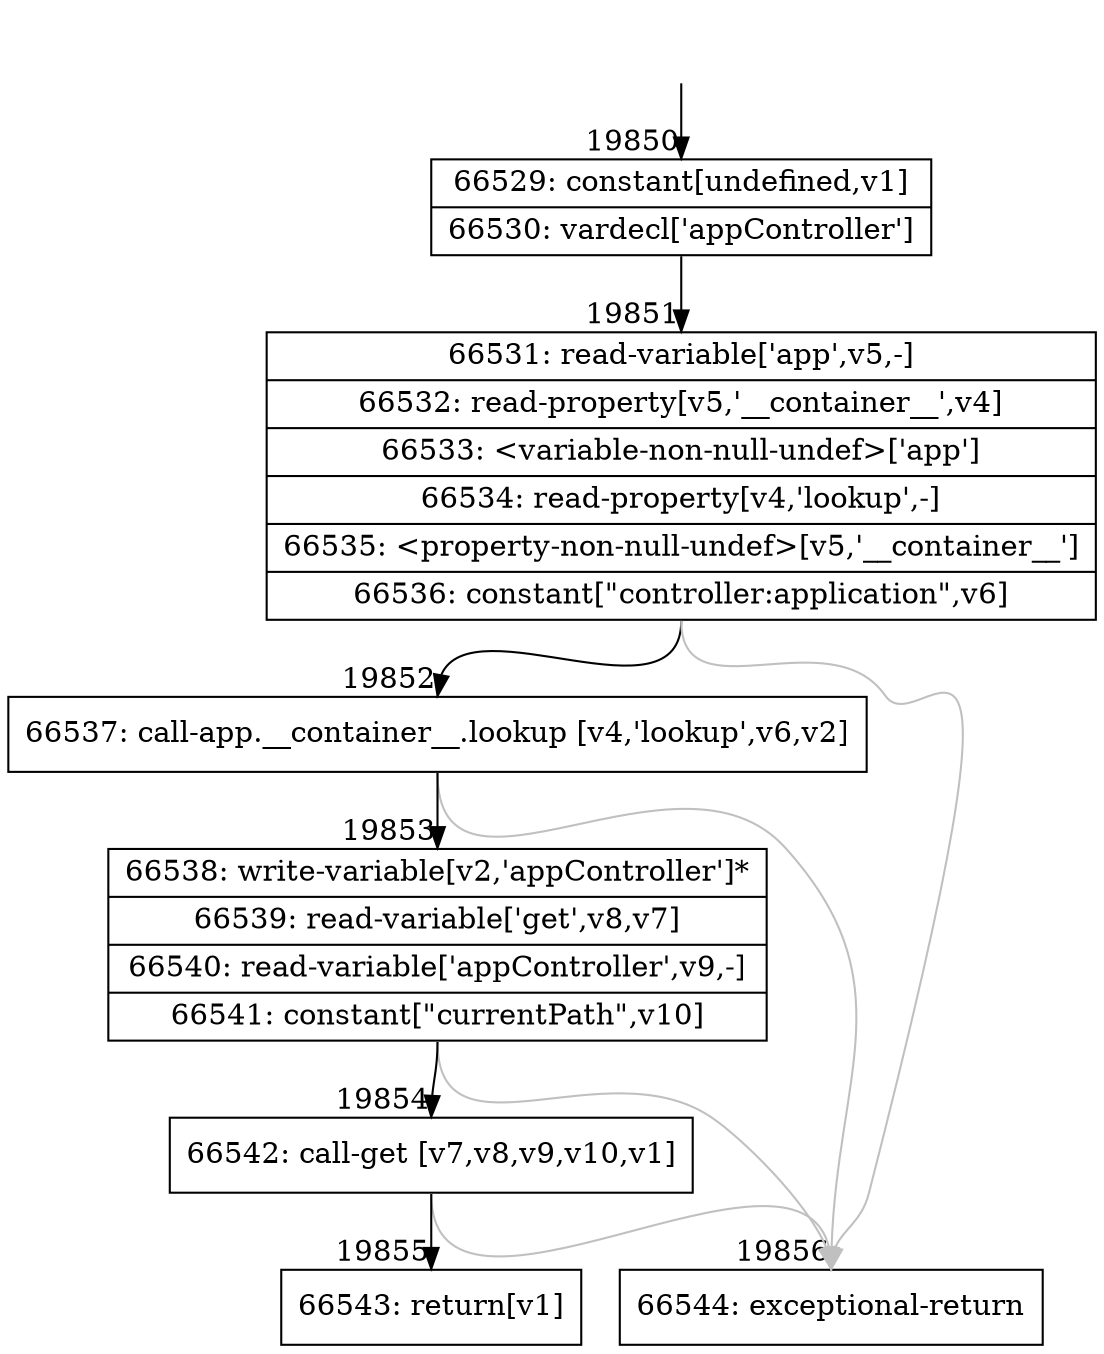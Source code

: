 digraph {
rankdir="TD"
BB_entry1721[shape=none,label=""];
BB_entry1721 -> BB19850 [tailport=s, headport=n, headlabel="    19850"]
BB19850 [shape=record label="{66529: constant[undefined,v1]|66530: vardecl['appController']}" ] 
BB19850 -> BB19851 [tailport=s, headport=n, headlabel="      19851"]
BB19851 [shape=record label="{66531: read-variable['app',v5,-]|66532: read-property[v5,'__container__',v4]|66533: \<variable-non-null-undef\>['app']|66534: read-property[v4,'lookup',-]|66535: \<property-non-null-undef\>[v5,'__container__']|66536: constant[\"controller:application\",v6]}" ] 
BB19851 -> BB19852 [tailport=s, headport=n, headlabel="      19852"]
BB19851 -> BB19856 [tailport=s, headport=n, color=gray, headlabel="      19856"]
BB19852 [shape=record label="{66537: call-app.__container__.lookup [v4,'lookup',v6,v2]}" ] 
BB19852 -> BB19853 [tailport=s, headport=n, headlabel="      19853"]
BB19852 -> BB19856 [tailport=s, headport=n, color=gray]
BB19853 [shape=record label="{66538: write-variable[v2,'appController']*|66539: read-variable['get',v8,v7]|66540: read-variable['appController',v9,-]|66541: constant[\"currentPath\",v10]}" ] 
BB19853 -> BB19854 [tailport=s, headport=n, headlabel="      19854"]
BB19853 -> BB19856 [tailport=s, headport=n, color=gray]
BB19854 [shape=record label="{66542: call-get [v7,v8,v9,v10,v1]}" ] 
BB19854 -> BB19855 [tailport=s, headport=n, headlabel="      19855"]
BB19854 -> BB19856 [tailport=s, headport=n, color=gray]
BB19855 [shape=record label="{66543: return[v1]}" ] 
BB19856 [shape=record label="{66544: exceptional-return}" ] 
//#$~ 37159
}
